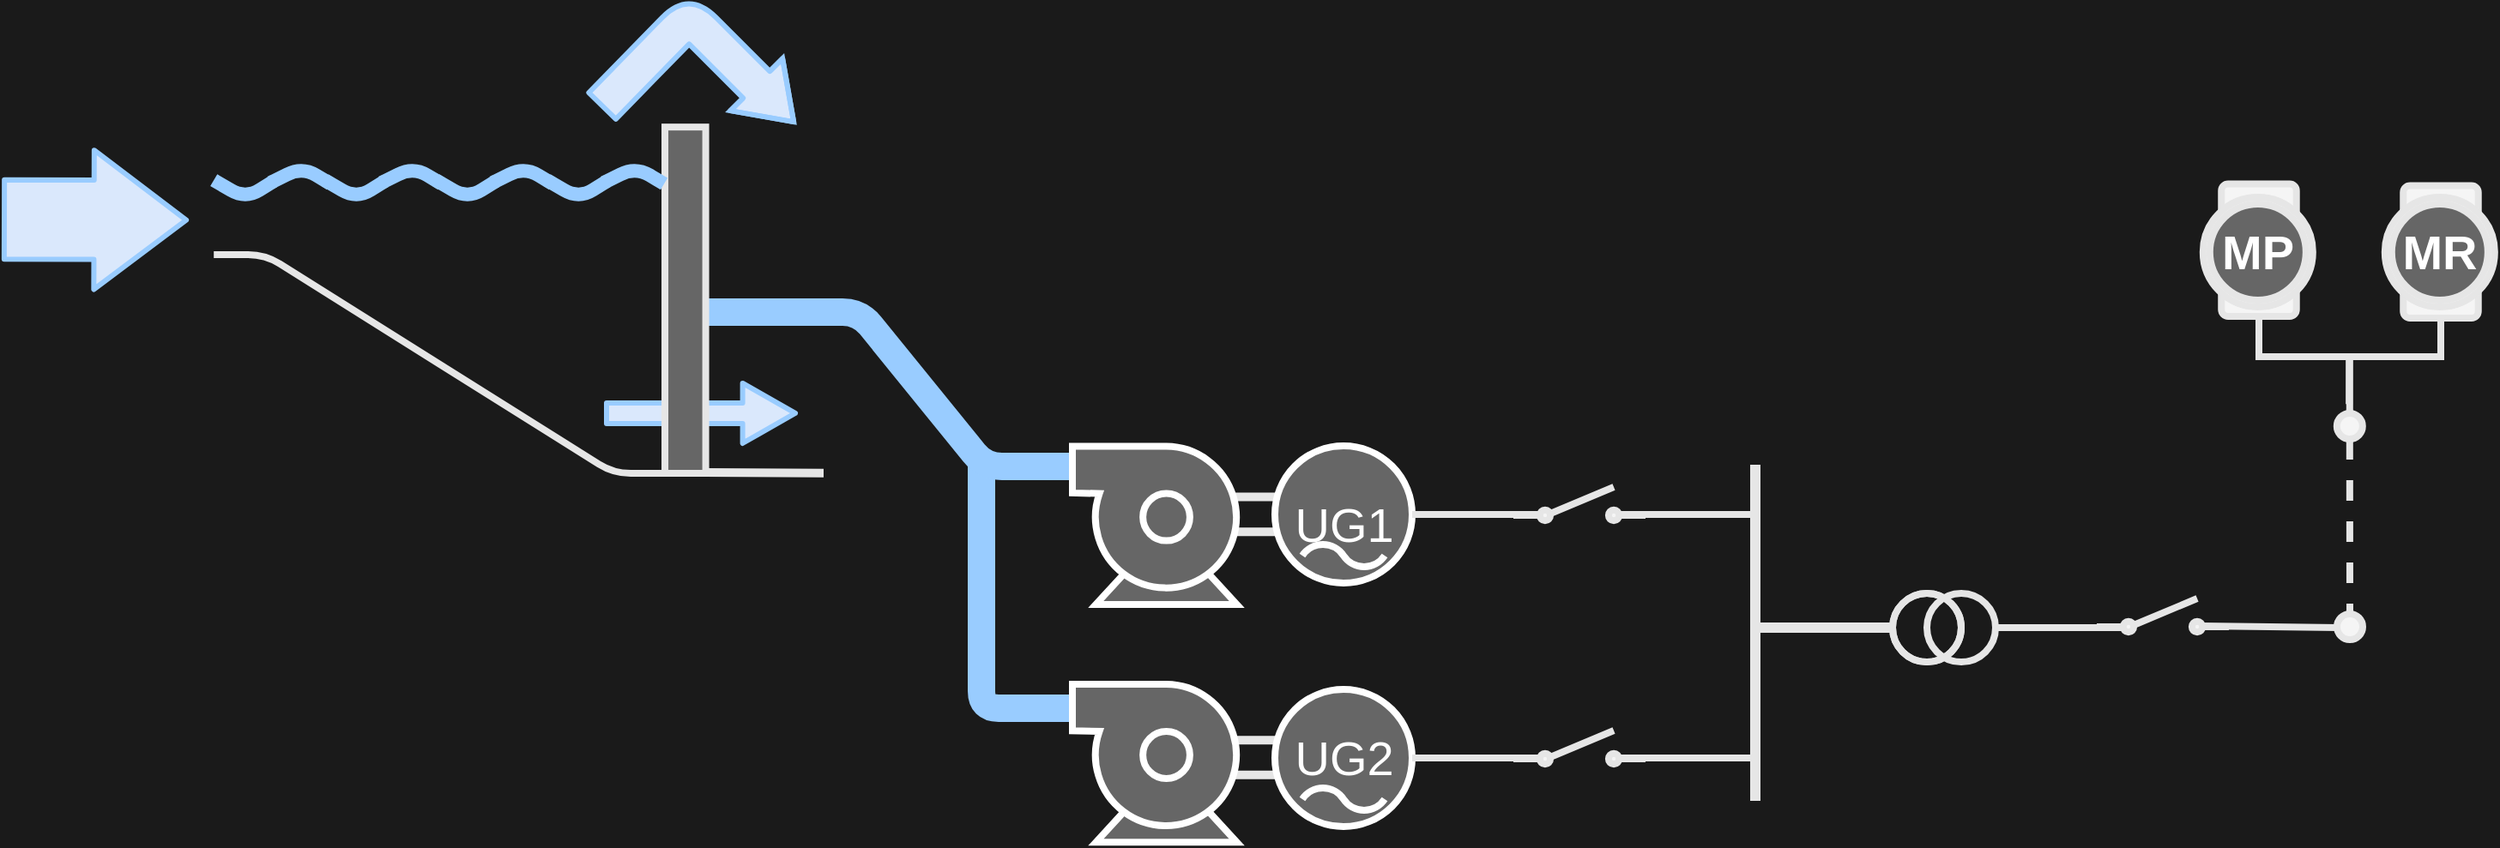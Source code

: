 <mxfile version="16.4.3" type="device"><diagram name="Page-1" id="7e0a89b8-554c-2b80-1dc8-d5c74ca68de4"><mxGraphModel dx="958" dy="490" grid="0" gridSize="10" guides="1" tooltips="1" connect="1" arrows="1" fold="1" page="1" pageScale="1" pageWidth="1600" pageHeight="900" background="#1A1A1A" math="0" shadow="0"><root><mxCell id="0"/><mxCell id="1" parent="0"/><mxCell id="YHD7hVvcQJG3HPR7UeCm-117" value="" style="endArrow=none;html=1;rounded=1;fontFamily=Helvetica;fontSize=28;strokeWidth=5;shape=link;width=16.333;fillColor=#f5f5f5;strokeColor=#E6E6E6;" parent="1" edge="1"><mxGeometry width="50" height="50" relative="1" as="geometry"><mxPoint x="753" y="547.77" as="sourcePoint"/><mxPoint x="819" y="547.77" as="targetPoint"/></mxGeometry></mxCell><mxCell id="YHD7hVvcQJG3HPR7UeCm-116" value="" style="endArrow=none;html=1;rounded=1;fontFamily=Helvetica;fontSize=28;strokeWidth=5;shape=link;width=16.333;fillColor=#f5f5f5;strokeColor=#E6E6E6;" parent="1" edge="1"><mxGeometry width="50" height="50" relative="1" as="geometry"><mxPoint x="752" y="405.92" as="sourcePoint"/><mxPoint x="818" y="405.92" as="targetPoint"/></mxGeometry></mxCell><mxCell id="YHD7hVvcQJG3HPR7UeCm-1" value="&lt;font style=&quot;font-size: 28px&quot;&gt;UG1&lt;/font&gt;" style="dashed=0;outlineConnect=0;align=center;html=1;shape=mxgraph.pid.engines.generator_(ac);fontSize=45;strokeWidth=4;rotation=0;fillColor=#666666;fontColor=#FFFFFF;strokeColor=#FFFFFF;gradientColor=none;" parent="1" vertex="1"><mxGeometry x="797" y="366" width="80" height="80" as="geometry"/></mxCell><mxCell id="YHD7hVvcQJG3HPR7UeCm-8" value="" style="html=1;rounded=0;fontSize=36;endArrow=none;endFill=0;strokeWidth=4;fillColor=#f5f5f5;strokeColor=#E6E6E6;" parent="1" edge="1"><mxGeometry width="100" relative="1" as="geometry"><mxPoint x="997" y="406" as="sourcePoint"/><mxPoint x="1077" y="406" as="targetPoint"/></mxGeometry></mxCell><mxCell id="YHD7hVvcQJG3HPR7UeCm-9" value="" style="html=1;rounded=0;fontSize=36;endArrow=none;endFill=0;strokeWidth=6;fillColor=#f5f5f5;strokeColor=#E6E6E6;" parent="1" edge="1"><mxGeometry width="100" relative="1" as="geometry"><mxPoint x="1077" y="573.01" as="sourcePoint"/><mxPoint x="1077" y="377" as="targetPoint"/></mxGeometry></mxCell><mxCell id="YHD7hVvcQJG3HPR7UeCm-12" value="" style="html=1;rounded=0;fontSize=36;endArrow=none;endFill=0;strokeWidth=4;exitX=1;exitY=0.5;exitDx=0;exitDy=0;exitPerimeter=0;fillColor=#f5f5f5;strokeColor=#E6E6E6;" parent="1" source="YHD7hVvcQJG3HPR7UeCm-1" edge="1"><mxGeometry width="100" relative="1" as="geometry"><mxPoint x="987" y="415" as="sourcePoint"/><mxPoint x="957" y="406" as="targetPoint"/></mxGeometry></mxCell><mxCell id="YHD7hVvcQJG3HPR7UeCm-14" value="" style="pointerEvents=1;verticalLabelPosition=bottom;shadow=0;dashed=0;align=center;html=1;verticalAlign=top;shape=mxgraph.electrical.electro-mechanical.simple_switch;fontSize=36;strokeWidth=4;rotation=0;fillColor=#f5f5f5;fontColor=#333333;strokeColor=#E6E6E6;" parent="1" vertex="1"><mxGeometry x="936" y="390" width="77" height="19.62" as="geometry"/></mxCell><mxCell id="YHD7hVvcQJG3HPR7UeCm-21" value="&lt;div style=&quot;font-size: 28px&quot;&gt;&lt;font style=&quot;font-size: 28px&quot;&gt;UG2&lt;/font&gt;&lt;/div&gt;" style="dashed=0;outlineConnect=0;align=center;html=1;shape=mxgraph.pid.engines.generator_(ac);fontSize=45;strokeWidth=4;rotation=0;strokeColor=#FFFFFF;fontColor=#FFFFFF;fillColor=#666666;" parent="1" vertex="1"><mxGeometry x="797" y="508" width="80" height="80" as="geometry"/></mxCell><mxCell id="YHD7hVvcQJG3HPR7UeCm-25" value="" style="html=1;rounded=0;fontSize=36;endArrow=none;endFill=0;strokeWidth=4;fillColor=#f5f5f5;strokeColor=#E6E6E6;" parent="1" edge="1"><mxGeometry width="100" relative="1" as="geometry"><mxPoint x="997" y="548" as="sourcePoint"/><mxPoint x="1077" y="548" as="targetPoint"/></mxGeometry></mxCell><mxCell id="YHD7hVvcQJG3HPR7UeCm-26" value="" style="html=1;rounded=0;fontSize=36;endArrow=none;endFill=0;strokeWidth=4;exitX=1;exitY=0.5;exitDx=0;exitDy=0;exitPerimeter=0;fillColor=#f5f5f5;strokeColor=#E6E6E6;" parent="1" source="YHD7hVvcQJG3HPR7UeCm-21" edge="1"><mxGeometry width="100" relative="1" as="geometry"><mxPoint x="917" y="548" as="sourcePoint"/><mxPoint x="957" y="548" as="targetPoint"/></mxGeometry></mxCell><mxCell id="YHD7hVvcQJG3HPR7UeCm-28" value="" style="pointerEvents=1;verticalLabelPosition=bottom;shadow=0;dashed=0;align=center;html=1;verticalAlign=top;shape=mxgraph.electrical.electro-mechanical.simple_switch;fontSize=36;strokeWidth=4;rotation=0;fillColor=#f5f5f5;fontColor=#333333;strokeColor=#E6E6E6;" parent="1" vertex="1"><mxGeometry x="936" y="532" width="77" height="19.62" as="geometry"/></mxCell><mxCell id="YHD7hVvcQJG3HPR7UeCm-33" value="" style="verticalLabelPosition=bottom;shadow=0;dashed=0;align=center;html=1;verticalAlign=top;strokeWidth=4;shape=mxgraph.electrical.signal_sources.current_source;fontSize=28;rotation=90;fillColor=none;fontColor=#333333;strokeColor=#E6E6E6;" parent="1" vertex="1"><mxGeometry x="1167" y="442.01" width="40" height="60" as="geometry"/></mxCell><mxCell id="YHD7hVvcQJG3HPR7UeCm-34" value="" style="html=1;rounded=0;fontSize=36;endArrow=none;endFill=0;strokeWidth=6;fillColor=#f5f5f5;strokeColor=#E6E6E6;" parent="1" edge="1"><mxGeometry width="100" relative="1" as="geometry"><mxPoint x="1077" y="472.01" as="sourcePoint"/><mxPoint x="1157" y="472.01" as="targetPoint"/></mxGeometry></mxCell><mxCell id="YHD7hVvcQJG3HPR7UeCm-35" value="" style="html=1;rounded=0;fontSize=36;endArrow=none;endFill=0;strokeWidth=4;fillColor=#f5f5f5;strokeColor=#E6E6E6;" parent="1" edge="1"><mxGeometry width="100" relative="1" as="geometry"><mxPoint x="1337" y="471" as="sourcePoint"/><mxPoint x="1417" y="472" as="targetPoint"/></mxGeometry></mxCell><mxCell id="YHD7hVvcQJG3HPR7UeCm-36" value="" style="html=1;rounded=0;fontSize=36;endArrow=none;endFill=0;strokeWidth=4;exitX=0.5;exitY=0;exitDx=0;exitDy=0;exitPerimeter=0;fillColor=#f5f5f5;strokeColor=#E6E6E6;" parent="1" edge="1"><mxGeometry width="100" relative="1" as="geometry"><mxPoint x="1217" y="472" as="sourcePoint"/><mxPoint x="1297" y="472" as="targetPoint"/></mxGeometry></mxCell><mxCell id="YHD7hVvcQJG3HPR7UeCm-37" value="" style="pointerEvents=1;verticalLabelPosition=bottom;shadow=0;dashed=0;align=center;html=1;verticalAlign=top;shape=mxgraph.electrical.electro-mechanical.simple_switch;fontSize=36;strokeWidth=4;rotation=0;fillColor=#f5f5f5;fontColor=#333333;strokeColor=#E6E6E6;" parent="1" vertex="1"><mxGeometry x="1276" y="455" width="77" height="19.62" as="geometry"/></mxCell><mxCell id="YHD7hVvcQJG3HPR7UeCm-39" value="" style="verticalLabelPosition=bottom;shadow=0;dashed=0;align=center;html=1;verticalAlign=top;strokeWidth=4;shape=ellipse;perimeter=ellipsePerimeter;fontSize=28;rotation=90;fillColor=#f5f5f5;fontColor=#333333;strokeColor=#E6E6E6;" parent="1" vertex="1"><mxGeometry x="1416" y="464" width="15" height="15" as="geometry"/></mxCell><mxCell id="YHD7hVvcQJG3HPR7UeCm-41" value="" style="endArrow=none;dashed=1;html=1;rounded=0;fontSize=28;strokeWidth=4;exitX=0.5;exitY=1;exitDx=0;exitDy=0;entryX=0;entryY=0.5;entryDx=0;entryDy=0;fillColor=#f5f5f5;strokeColor=#E6E6E6;" parent="1" source="YHD7hVvcQJG3HPR7UeCm-43" target="YHD7hVvcQJG3HPR7UeCm-39" edge="1"><mxGeometry width="50" height="50" relative="1" as="geometry"><mxPoint x="1198" y="355.99" as="sourcePoint"/><mxPoint x="1425" y="355.99" as="targetPoint"/></mxGeometry></mxCell><mxCell id="YHD7hVvcQJG3HPR7UeCm-43" value="" style="verticalLabelPosition=bottom;shadow=0;dashed=0;align=center;html=1;verticalAlign=top;strokeWidth=4;shape=ellipse;perimeter=ellipsePerimeter;fontSize=28;rotation=0;fillColor=#f5f5f5;fontColor=#333333;strokeColor=#E6E6E6;" parent="1" vertex="1"><mxGeometry x="1415.905" y="346.995" width="15" height="15" as="geometry"/></mxCell><mxCell id="YHD7hVvcQJG3HPR7UeCm-67" style="edgeStyle=orthogonalEdgeStyle;rounded=0;orthogonalLoop=1;jettySize=auto;html=1;exitX=0;exitY=0.5;exitDx=0;exitDy=0;entryX=0.5;entryY=0;entryDx=0;entryDy=0;fontFamily=Helvetica;fontSize=28;endArrow=none;endFill=0;strokeWidth=4;fillColor=#f5f5f5;strokeColor=#E6E6E6;" parent="1" source="YHD7hVvcQJG3HPR7UeCm-50" target="YHD7hVvcQJG3HPR7UeCm-43" edge="1"><mxGeometry relative="1" as="geometry"><Array as="points"><mxPoint x="1370.9" y="313.99"/><mxPoint x="1423.9" y="313.99"/></Array></mxGeometry></mxCell><mxCell id="YHD7hVvcQJG3HPR7UeCm-68" style="edgeStyle=orthogonalEdgeStyle;rounded=0;orthogonalLoop=1;jettySize=auto;html=1;exitX=0;exitY=0.5;exitDx=0;exitDy=0;fontFamily=Helvetica;fontSize=28;endArrow=none;endFill=0;strokeWidth=4;fillColor=#f5f5f5;strokeColor=#E6E6E6;" parent="1" source="YHD7hVvcQJG3HPR7UeCm-62" edge="1"><mxGeometry relative="1" as="geometry"><mxPoint x="1423.074" y="341.686" as="targetPoint"/><Array as="points"><mxPoint x="1476.9" y="313.99"/><mxPoint x="1422.9" y="313.99"/></Array></mxGeometry></mxCell><mxCell id="YHD7hVvcQJG3HPR7UeCm-104" value="" style="html=1;rounded=1;fontFamily=Helvetica;fontSize=28;endArrow=none;endFill=0;strokeWidth=16;fillColor=#f5f5f5;strokeColor=#99CCFF;entryX=0.343;entryY=0.152;entryDx=0;entryDy=0;entryPerimeter=0;" parent="1" edge="1" target="YHD7hVvcQJG3HPR7UeCm-102"><mxGeometry width="100" relative="1" as="geometry"><mxPoint x="626" y="376" as="sourcePoint"/><mxPoint x="672" y="519" as="targetPoint"/><Array as="points"><mxPoint x="626" y="519"/></Array></mxGeometry></mxCell><mxCell id="YHD7hVvcQJG3HPR7UeCm-95" value="" style="html=1;rounded=1;fontFamily=Helvetica;fontSize=28;endArrow=none;endFill=0;strokeWidth=16;fillColor=#dae8fc;strokeColor=#99CCFF;entryX=0.222;entryY=0.127;entryDx=0;entryDy=0;entryPerimeter=0;" parent="1" edge="1" target="YHD7hVvcQJG3HPR7UeCm-101"><mxGeometry width="100" relative="1" as="geometry"><mxPoint x="465.297" y="288.038" as="sourcePoint"/><mxPoint x="676" y="378" as="targetPoint"/><Array as="points"><mxPoint x="555" y="288"/><mxPoint x="628" y="378"/></Array></mxGeometry></mxCell><mxCell id="YHD7hVvcQJG3HPR7UeCm-101" value="" style="shape=mxgraph.pid.pumps.gas_blower;html=1;pointerEvents=1;align=center;verticalLabelPosition=bottom;verticalAlign=top;dashed=0;fontFamily=Helvetica;fontSize=28;strokeWidth=4;fillColor=#666666;strokeColor=#FFFFFF;" parent="1" vertex="1"><mxGeometry x="679" y="366.31" width="99" height="92.13" as="geometry"/></mxCell><mxCell id="YHD7hVvcQJG3HPR7UeCm-102" value="" style="shape=mxgraph.pid.pumps.gas_blower;html=1;pointerEvents=1;align=center;verticalLabelPosition=bottom;verticalAlign=top;dashed=0;fontFamily=Helvetica;fontSize=28;strokeWidth=4;fillColor=#666666;strokeColor=#FFFFFF;" parent="1" vertex="1"><mxGeometry x="679" y="505.0" width="99" height="92.13" as="geometry"/></mxCell><mxCell id="YHD7hVvcQJG3HPR7UeCm-110" value="" style="shape=flexArrow;endArrow=classic;html=1;rounded=1;fontFamily=Helvetica;fontSize=28;strokeWidth=3;fillColor=#dae8fc;strokeColor=#99CCFF;endWidth=31.868;endSize=16.923;width=44.286;gradientColor=none;" parent="1" edge="1"><mxGeometry width="50" height="50" relative="1" as="geometry"><mxPoint x="55" y="234" as="sourcePoint"/><mxPoint x="164.061" y="234.339" as="targetPoint"/></mxGeometry></mxCell><mxCell id="YHD7hVvcQJG3HPR7UeCm-71" value="" style="endArrow=none;html=1;rounded=1;fontFamily=Helvetica;fontSize=28;strokeWidth=4;edgeStyle=entityRelationEdgeStyle;fillColor=#f5f5f5;strokeColor=#E6E6E6;" parent="1" edge="1"><mxGeometry width="50" height="50" relative="1" as="geometry"><mxPoint x="178.594" y="254.531" as="sourcePoint"/><mxPoint x="441.515" y="381.984" as="targetPoint"/></mxGeometry></mxCell><mxCell id="YHD7hVvcQJG3HPR7UeCm-88" value="" style="html=1;rounded=1;fontFamily=Helvetica;fontSize=28;endArrow=none;endFill=0;strokeWidth=5;fillColor=#f5f5f5;strokeColor=#E6E6E6;" parent="1" edge="1"><mxGeometry width="100" relative="1" as="geometry"><mxPoint x="441.515" y="381.363" as="sourcePoint"/><mxPoint x="534" y="381.891" as="targetPoint"/></mxGeometry></mxCell><mxCell id="YHD7hVvcQJG3HPR7UeCm-91" value="" style="shape=flexArrow;endArrow=classic;html=1;rounded=1;fontFamily=Helvetica;fontSize=28;strokeWidth=3;fillColor=#dae8fc;strokeColor=#99CCFF;endWidth=18;endSize=9.231;width=20;gradientColor=none;" parent="1" edge="1"><mxGeometry width="50" height="50" relative="1" as="geometry"><mxPoint x="404" y="168.808" as="sourcePoint"/><mxPoint x="517.624" y="178.127" as="targetPoint"/><Array as="points"><mxPoint x="455.527" y="116"/></Array></mxGeometry></mxCell><mxCell id="YHD7hVvcQJG3HPR7UeCm-89" value="" style="shape=flexArrow;endArrow=classic;html=1;rounded=1;fontFamily=Helvetica;fontSize=28;strokeWidth=3;fillColor=#dae8fc;strokeColor=#99CCFF;endSize=9.231;gradientColor=none;" parent="1" edge="1"><mxGeometry width="50" height="50" relative="1" as="geometry"><mxPoint x="406" y="346.99" as="sourcePoint"/><mxPoint x="519" y="346.99" as="targetPoint"/></mxGeometry></mxCell><mxCell id="YHD7hVvcQJG3HPR7UeCm-50" value="" style="rounded=1;whiteSpace=wrap;html=1;rotation=-90;arcSize=9;strokeWidth=4;fillColor=#f5f5f5;fontColor=#333333;strokeColor=#E6E6E6;" parent="1" vertex="1"><mxGeometry x="1331.905" y="229.995" width="77.184" height="43.746" as="geometry"/></mxCell><mxCell id="YHD7hVvcQJG3HPR7UeCm-51" value="" style="ellipse;whiteSpace=wrap;html=1;aspect=fixed;strokeWidth=4;rotation=0;fillColor=#f5f5f5;fontColor=#333333;strokeColor=#E6E6E6;" parent="1" vertex="1"><mxGeometry x="1337.905" y="220.995" width="64.017" height="64.017" as="geometry"/></mxCell><mxCell id="YHD7hVvcQJG3HPR7UeCm-52" value="&lt;div align=&quot;center&quot;&gt;&lt;font face=&quot;Helvetica&quot;&gt;&lt;b&gt;&lt;font style=&quot;font-size: 28px&quot;&gt;MP&lt;/font&gt;&lt;/b&gt;&lt;/font&gt;&lt;/div&gt;" style="ellipse;whiteSpace=wrap;html=1;aspect=fixed;strokeWidth=4;align=center;verticalAlign=middle;labelPosition=center;verticalLabelPosition=middle;rotation=0;fillColor=#666666;fontColor=#FFFFFF;strokeColor=#E6E6E6;" parent="1" vertex="1"><mxGeometry x="1341.905" y="224.995" width="56.015" height="56.015" as="geometry"/></mxCell><mxCell id="YHD7hVvcQJG3HPR7UeCm-62" value="" style="rounded=1;whiteSpace=wrap;html=1;rotation=-90;arcSize=9;strokeWidth=4;fillColor=#f5f5f5;fontColor=#333333;strokeColor=#E6E6E6;" parent="1" vertex="1"><mxGeometry x="1437.905" y="230.995" width="77.184" height="43.746" as="geometry"/></mxCell><mxCell id="YHD7hVvcQJG3HPR7UeCm-63" value="" style="ellipse;whiteSpace=wrap;html=1;aspect=fixed;strokeWidth=4;rotation=0;fillColor=#f5f5f5;fontColor=#333333;strokeColor=#E6E6E6;" parent="1" vertex="1"><mxGeometry x="1443.905" y="220.995" width="64.017" height="64.017" as="geometry"/></mxCell><mxCell id="YHD7hVvcQJG3HPR7UeCm-64" value="&lt;div align=&quot;center&quot;&gt;&lt;font face=&quot;Helvetica&quot;&gt;&lt;b&gt;&lt;font style=&quot;font-size: 28px&quot;&gt;MR&lt;/font&gt;&lt;/b&gt;&lt;/font&gt;&lt;/div&gt;" style="ellipse;whiteSpace=wrap;html=1;aspect=fixed;strokeWidth=4;align=center;rotation=0;fillColor=#666666;fontColor=#FFFFFF;strokeColor=#E6E6E6;" parent="1" vertex="1"><mxGeometry x="1447.905" y="224.995" width="56.015" height="56.015" as="geometry"/></mxCell><mxCell id="YHD7hVvcQJG3HPR7UeCm-73" value="" style="rounded=0;whiteSpace=wrap;html=1;fontFamily=Helvetica;fontSize=28;strokeWidth=4;fillColor=#666666;fontColor=#333333;strokeColor=#E6E6E6;" parent="1" vertex="1"><mxGeometry x="441.515" y="180.087" width="23.782" height="201.913" as="geometry"/></mxCell><mxCell id="YHD7hVvcQJG3HPR7UeCm-118" value="" style="group" parent="1" vertex="1" connectable="0"><mxGeometry x="197.091" y="203.276" width="227.248" height="18.638" as="geometry"/></mxCell><mxCell id="YHD7hVvcQJG3HPR7UeCm-79" value="" style="endArrow=none;html=1;rounded=1;fontFamily=Helvetica;fontSize=28;strokeWidth=8;entryX=-0.02;entryY=0.164;entryDx=0;entryDy=0;entryPerimeter=0;strokeColor=#99CCFF;fillColor=#dae8fc;endFill=0;" parent="YHD7hVvcQJG3HPR7UeCm-118" target="YHD7hVvcQJG3HPR7UeCm-73" edge="1"><mxGeometry width="50" height="50" relative="1" as="geometry"><mxPoint x="208.752" y="9.319" as="sourcePoint"/><mxPoint x="288.024" y="9.319" as="targetPoint"/><Array as="points"><mxPoint x="227.248"/></Array></mxGeometry></mxCell><mxCell id="YHD7hVvcQJG3HPR7UeCm-80" value="" style="endArrow=none;html=1;rounded=1;fontFamily=Helvetica;fontSize=28;strokeWidth=8;entryX=-0.02;entryY=0.164;entryDx=0;entryDy=0;entryPerimeter=0;strokeColor=#99CCFF;fillColor=#dae8fc;endFill=0;" parent="YHD7hVvcQJG3HPR7UeCm-118" edge="1"><mxGeometry width="50" height="50" relative="1" as="geometry"><mxPoint x="175.721" y="7.766" as="sourcePoint"/><mxPoint x="210.68" y="8.372" as="targetPoint"/><Array as="points"><mxPoint x="194.218" y="18.638"/></Array></mxGeometry></mxCell><mxCell id="YHD7hVvcQJG3HPR7UeCm-81" value="" style="endArrow=none;html=1;rounded=1;fontFamily=Helvetica;fontSize=28;strokeWidth=8;entryX=-0.02;entryY=0.164;entryDx=0;entryDy=0;entryPerimeter=0;strokeColor=#99CCFF;fillColor=#dae8fc;endFill=0;" parent="YHD7hVvcQJG3HPR7UeCm-118" edge="1"><mxGeometry width="50" height="50" relative="1" as="geometry"><mxPoint x="144.012" y="9.319" as="sourcePoint"/><mxPoint x="178.971" y="9.925" as="targetPoint"/><Array as="points"><mxPoint x="162.509"/></Array></mxGeometry></mxCell><mxCell id="YHD7hVvcQJG3HPR7UeCm-82" value="" style="endArrow=none;html=1;rounded=1;fontFamily=Helvetica;fontSize=28;strokeWidth=8;entryX=-0.02;entryY=0.164;entryDx=0;entryDy=0;entryPerimeter=0;strokeColor=#99CCFF;fillColor=#dae8fc;endFill=0;" parent="YHD7hVvcQJG3HPR7UeCm-118" edge="1"><mxGeometry width="50" height="50" relative="1" as="geometry"><mxPoint x="110.982" y="7.766" as="sourcePoint"/><mxPoint x="145.941" y="8.372" as="targetPoint"/><Array as="points"><mxPoint x="129.479" y="18.638"/></Array></mxGeometry></mxCell><mxCell id="YHD7hVvcQJG3HPR7UeCm-83" value="" style="endArrow=none;html=1;rounded=1;fontFamily=Helvetica;fontSize=28;strokeWidth=8;entryX=-0.02;entryY=0.164;entryDx=0;entryDy=0;entryPerimeter=0;strokeColor=#99CCFF;fillColor=#dae8fc;endFill=0;" parent="YHD7hVvcQJG3HPR7UeCm-118" edge="1"><mxGeometry width="50" height="50" relative="1" as="geometry"><mxPoint x="79.273" y="9.319" as="sourcePoint"/><mxPoint x="114.232" y="9.925" as="targetPoint"/><Array as="points"><mxPoint x="97.77"/></Array></mxGeometry></mxCell><mxCell id="YHD7hVvcQJG3HPR7UeCm-84" value="" style="endArrow=none;html=1;rounded=1;fontFamily=Helvetica;fontSize=28;strokeWidth=8;entryX=-0.02;entryY=0.164;entryDx=0;entryDy=0;entryPerimeter=0;strokeColor=#99CCFF;fillColor=#dae8fc;endFill=0;" parent="YHD7hVvcQJG3HPR7UeCm-118" edge="1"><mxGeometry width="50" height="50" relative="1" as="geometry"><mxPoint x="46.242" y="7.766" as="sourcePoint"/><mxPoint x="81.202" y="8.372" as="targetPoint"/><Array as="points"><mxPoint x="64.739" y="18.638"/></Array></mxGeometry></mxCell><mxCell id="YHD7hVvcQJG3HPR7UeCm-85" value="" style="endArrow=none;html=1;rounded=1;fontFamily=Helvetica;fontSize=28;strokeWidth=8;entryX=-0.02;entryY=0.164;entryDx=0;entryDy=0;entryPerimeter=0;strokeColor=#99CCFF;fillColor=#dae8fc;endFill=0;" parent="YHD7hVvcQJG3HPR7UeCm-118" edge="1"><mxGeometry width="50" height="50" relative="1" as="geometry"><mxPoint x="14.533" y="9.319" as="sourcePoint"/><mxPoint x="49.493" y="9.925" as="targetPoint"/><Array as="points"><mxPoint x="33.03"/></Array></mxGeometry></mxCell><mxCell id="YHD7hVvcQJG3HPR7UeCm-86" value="" style="endArrow=none;html=1;rounded=1;fontFamily=Helvetica;fontSize=28;strokeWidth=8;entryX=-0.02;entryY=0.164;entryDx=0;entryDy=0;entryPerimeter=0;strokeColor=#99CCFF;fillColor=#dae8fc;endFill=0;" parent="YHD7hVvcQJG3HPR7UeCm-118" edge="1"><mxGeometry width="50" height="50" relative="1" as="geometry"><mxPoint x="-18.497" y="7.766" as="sourcePoint"/><mxPoint x="16.462" y="8.372" as="targetPoint"/><Array as="points"><mxPoint y="18.638"/></Array></mxGeometry></mxCell></root></mxGraphModel></diagram></mxfile>